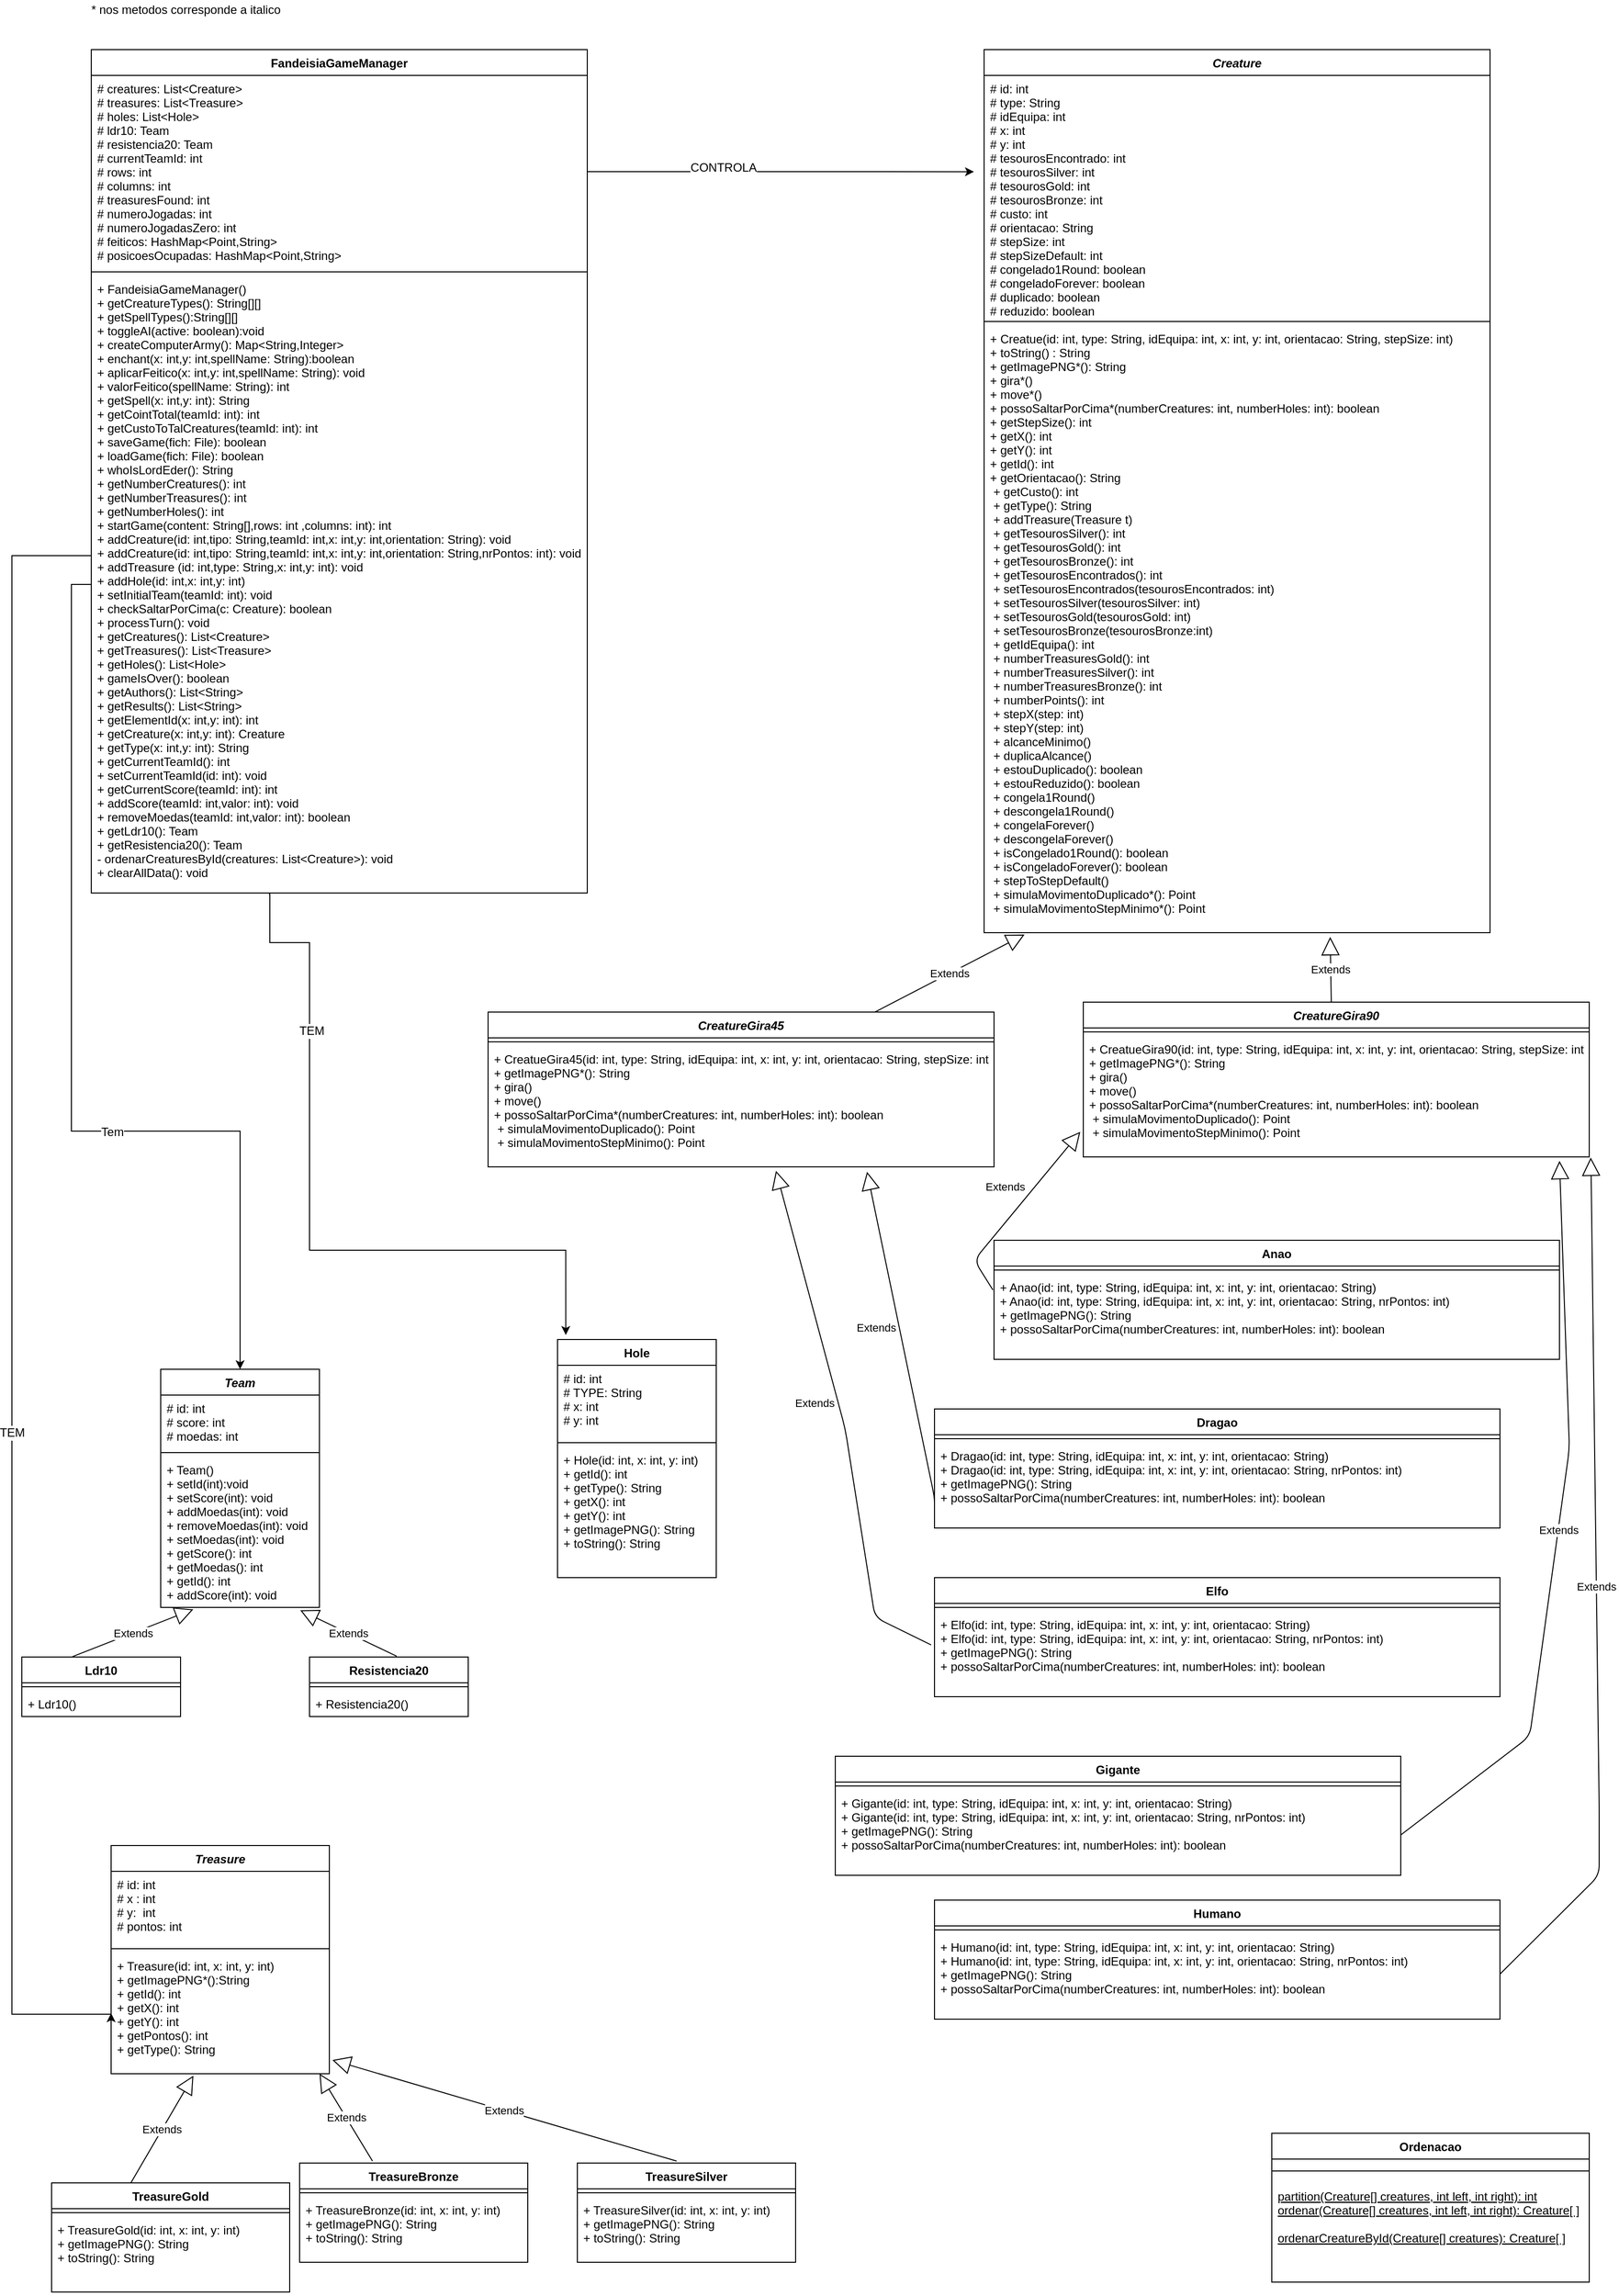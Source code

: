 <mxfile version="12.4.8" type="device"><diagram id="_RySY4dyq-NvmwX4XDjo" name="Page-1"><mxGraphModel dx="1360" dy="834" grid="1" gridSize="10" guides="1" tooltips="1" connect="1" arrows="1" fold="1" page="1" pageScale="1" pageWidth="827" pageHeight="1169" math="0" shadow="0"><root><mxCell id="0"/><mxCell id="1" parent="0"/><mxCell id="y1_gNtHeYpDI0A6aXws6-1" value="FandeisiaGameManager" style="swimlane;fontStyle=1;align=center;verticalAlign=top;childLayout=stackLayout;horizontal=1;startSize=26;horizontalStack=0;resizeParent=1;resizeParentMax=0;resizeLast=0;collapsible=1;marginBottom=0;" parent="1" vertex="1"><mxGeometry x="100" y="70" width="500" height="850" as="geometry"/></mxCell><mxCell id="y1_gNtHeYpDI0A6aXws6-2" value="# creatures: List&lt;Creature&gt;&#10;# treasures: List&lt;Treasure&gt;&#10;# holes: List&lt;Hole&gt;&#10;# ldr10: Team&#10;# resistencia20: Team&#10;# currentTeamId: int&#10;# rows: int&#10;# columns: int&#10;# treasuresFound: int&#10;# numeroJogadas: int&#10;# numeroJogadasZero: int&#10;# feiticos: HashMap&lt;Point,String&gt;&#10;# posicoesOcupadas: HashMap&lt;Point,String&gt;&#10;&#10;" style="text;strokeColor=none;fillColor=none;align=left;verticalAlign=top;spacingLeft=4;spacingRight=4;overflow=hidden;rotatable=0;points=[[0,0.5],[1,0.5]];portConstraint=eastwest;" parent="y1_gNtHeYpDI0A6aXws6-1" vertex="1"><mxGeometry y="26" width="500" height="194" as="geometry"/></mxCell><mxCell id="y1_gNtHeYpDI0A6aXws6-3" value="" style="line;strokeWidth=1;fillColor=none;align=left;verticalAlign=middle;spacingTop=-1;spacingLeft=3;spacingRight=3;rotatable=0;labelPosition=right;points=[];portConstraint=eastwest;" parent="y1_gNtHeYpDI0A6aXws6-1" vertex="1"><mxGeometry y="220" width="500" height="8" as="geometry"/></mxCell><mxCell id="y1_gNtHeYpDI0A6aXws6-4" value="+ FandeisiaGameManager()&#10;+ getCreatureTypes(): String[][]&#10;+ getSpellTypes():String[][]&#10;+ toggleAI(active: boolean):void&#10;+ createComputerArmy(): Map&lt;String,Integer&gt;&#10;+ enchant(x: int,y: int,spellName: String):boolean&#10;+ aplicarFeitico(x: int,y: int,spellName: String): void&#10;+ valorFeitico(spellName: String): int&#10;+ getSpell(x: int,y: int): String&#10;+ getCointTotal(teamId: int): int&#10;+ getCustoToTalCreatures(teamId: int): int&#10;+ saveGame(fich: File): boolean&#10;+ loadGame(fich: File): boolean&#10;+ whoIsLordEder(): String&#10;+ getNumberCreatures(): int&#10;+ getNumberTreasures(): int&#10;+ getNumberHoles(): int&#10;+ startGame(content: String[],rows: int ,columns: int): int&#10;+ addCreature(id: int,tipo: String,teamId: int,x: int,y: int,orientation: String): void&#10;+ addCreature(id: int,tipo: String,teamId: int,x: int,y: int,orientation: String,nrPontos: int): void&#10;+ addTreasure (id: int,type: String,x: int,y: int): void&#10;+ addHole(id: int,x: int,y: int)&#10;+ setInitialTeam(teamId: int): void&#10;+ checkSaltarPorCima(c: Creature): boolean&#10;+ processTurn(): void&#10;+ getCreatures(): List&lt;Creature&gt;&#10;+ getTreasures(): List&lt;Treasure&gt;&#10;+ getHoles(): List&lt;Hole&gt;&#10;+ gameIsOver(): boolean&#10;+ getAuthors(): List&lt;String&gt;&#10;+ getResults(): List&lt;String&gt;&#10;+ getElementId(x: int,y: int): int&#10;+ getCreature(x: int,y: int): Creature&#10;+ getType(x: int,y: int): String&#10;+ getCurrentTeamId(): int&#10;+ setCurrentTeamId(id: int): void&#10;+ getCurrentScore(teamId: int): int&#10;+ addScore(teamId: int,valor: int): void&#10;+ removeMoedas(teamId: int,valor: int): boolean&#10;+ getLdr10(): Team&#10;+ getResistencia20(): Team&#10;- ordenarCreaturesById(creatures: List&lt;Creature&gt;): void&#10;+ clearAllData(): void&#10;" style="text;strokeColor=none;fillColor=none;align=left;verticalAlign=top;spacingLeft=4;spacingRight=4;overflow=hidden;rotatable=0;points=[[0,0.5],[1,0.5]];portConstraint=eastwest;" parent="y1_gNtHeYpDI0A6aXws6-1" vertex="1"><mxGeometry y="228" width="500" height="622" as="geometry"/></mxCell><mxCell id="y1_gNtHeYpDI0A6aXws6-10" value="Treasure&#10;" style="swimlane;fontStyle=3;align=center;verticalAlign=top;childLayout=stackLayout;horizontal=1;startSize=26;horizontalStack=0;resizeParent=1;resizeParentMax=0;resizeLast=0;collapsible=1;marginBottom=0;" parent="1" vertex="1"><mxGeometry x="120" y="1880" width="220" height="230" as="geometry"/></mxCell><mxCell id="y1_gNtHeYpDI0A6aXws6-11" value="# id: int&#10;# x : int&#10;# y:  int&#10;# pontos: int" style="text;strokeColor=none;fillColor=none;align=left;verticalAlign=top;spacingLeft=4;spacingRight=4;overflow=hidden;rotatable=0;points=[[0,0.5],[1,0.5]];portConstraint=eastwest;" parent="y1_gNtHeYpDI0A6aXws6-10" vertex="1"><mxGeometry y="26" width="220" height="74" as="geometry"/></mxCell><mxCell id="y1_gNtHeYpDI0A6aXws6-12" value="" style="line;strokeWidth=1;fillColor=none;align=left;verticalAlign=middle;spacingTop=-1;spacingLeft=3;spacingRight=3;rotatable=0;labelPosition=right;points=[];portConstraint=eastwest;" parent="y1_gNtHeYpDI0A6aXws6-10" vertex="1"><mxGeometry y="100" width="220" height="8" as="geometry"/></mxCell><mxCell id="y1_gNtHeYpDI0A6aXws6-13" value="+ Treasure(id: int, x: int, y: int)&#10;+ getImagePNG*():String&#10;+ getId(): int&#10;+ getX(): int&#10;+ getY(): int&#10;+ getPontos(): int&#10;+ getType(): String" style="text;strokeColor=none;fillColor=none;align=left;verticalAlign=top;spacingLeft=4;spacingRight=4;overflow=hidden;rotatable=0;points=[[0,0.5],[1,0.5]];portConstraint=eastwest;" parent="y1_gNtHeYpDI0A6aXws6-10" vertex="1"><mxGeometry y="108" width="220" height="122" as="geometry"/></mxCell><mxCell id="y1_gNtHeYpDI0A6aXws6-14" value="TreasureGold" style="swimlane;fontStyle=1;align=center;verticalAlign=top;childLayout=stackLayout;horizontal=1;startSize=26;horizontalStack=0;resizeParent=1;resizeParentMax=0;resizeLast=0;collapsible=1;marginBottom=0;" parent="1" vertex="1"><mxGeometry x="60" y="2220" width="240" height="110" as="geometry"/></mxCell><mxCell id="y1_gNtHeYpDI0A6aXws6-16" value="" style="line;strokeWidth=1;fillColor=none;align=left;verticalAlign=middle;spacingTop=-1;spacingLeft=3;spacingRight=3;rotatable=0;labelPosition=right;points=[];portConstraint=eastwest;" parent="y1_gNtHeYpDI0A6aXws6-14" vertex="1"><mxGeometry y="26" width="240" height="8" as="geometry"/></mxCell><mxCell id="y1_gNtHeYpDI0A6aXws6-17" value="+ TreasureGold(id: int, x: int, y: int)&#10;+ getImagePNG(): String&#10;+ toString(): String" style="text;strokeColor=none;fillColor=none;align=left;verticalAlign=top;spacingLeft=4;spacingRight=4;overflow=hidden;rotatable=0;points=[[0,0.5],[1,0.5]];portConstraint=eastwest;" parent="y1_gNtHeYpDI0A6aXws6-14" vertex="1"><mxGeometry y="34" width="240" height="76" as="geometry"/></mxCell><mxCell id="y1_gNtHeYpDI0A6aXws6-18" value="TreasureBronze" style="swimlane;fontStyle=1;align=center;verticalAlign=top;childLayout=stackLayout;horizontal=1;startSize=26;horizontalStack=0;resizeParent=1;resizeParentMax=0;resizeLast=0;collapsible=1;marginBottom=0;" parent="1" vertex="1"><mxGeometry x="310" y="2200" width="230" height="100" as="geometry"/></mxCell><mxCell id="y1_gNtHeYpDI0A6aXws6-20" value="" style="line;strokeWidth=1;fillColor=none;align=left;verticalAlign=middle;spacingTop=-1;spacingLeft=3;spacingRight=3;rotatable=0;labelPosition=right;points=[];portConstraint=eastwest;" parent="y1_gNtHeYpDI0A6aXws6-18" vertex="1"><mxGeometry y="26" width="230" height="8" as="geometry"/></mxCell><mxCell id="y1_gNtHeYpDI0A6aXws6-21" value="+ TreasureBronze(id: int, x: int, y: int)&#10;+ getImagePNG(): String&#10;+ toString(): String" style="text;strokeColor=none;fillColor=none;align=left;verticalAlign=top;spacingLeft=4;spacingRight=4;overflow=hidden;rotatable=0;points=[[0,0.5],[1,0.5]];portConstraint=eastwest;" parent="y1_gNtHeYpDI0A6aXws6-18" vertex="1"><mxGeometry y="34" width="230" height="66" as="geometry"/></mxCell><mxCell id="y1_gNtHeYpDI0A6aXws6-22" value="TreasureSilver" style="swimlane;fontStyle=1;align=center;verticalAlign=top;childLayout=stackLayout;horizontal=1;startSize=26;horizontalStack=0;resizeParent=1;resizeParentMax=0;resizeLast=0;collapsible=1;marginBottom=0;" parent="1" vertex="1"><mxGeometry x="590" y="2200" width="220" height="100" as="geometry"/></mxCell><mxCell id="y1_gNtHeYpDI0A6aXws6-24" value="" style="line;strokeWidth=1;fillColor=none;align=left;verticalAlign=middle;spacingTop=-1;spacingLeft=3;spacingRight=3;rotatable=0;labelPosition=right;points=[];portConstraint=eastwest;" parent="y1_gNtHeYpDI0A6aXws6-22" vertex="1"><mxGeometry y="26" width="220" height="8" as="geometry"/></mxCell><mxCell id="y1_gNtHeYpDI0A6aXws6-25" value="+ TreasureSilver(id: int, x: int, y: int)&#10;+ getImagePNG(): String&#10;+ toString(): String" style="text;strokeColor=none;fillColor=none;align=left;verticalAlign=top;spacingLeft=4;spacingRight=4;overflow=hidden;rotatable=0;points=[[0,0.5],[1,0.5]];portConstraint=eastwest;" parent="y1_gNtHeYpDI0A6aXws6-22" vertex="1"><mxGeometry y="34" width="220" height="66" as="geometry"/></mxCell><mxCell id="y1_gNtHeYpDI0A6aXws6-26" value="Team" style="swimlane;fontStyle=3;align=center;verticalAlign=top;childLayout=stackLayout;horizontal=1;startSize=26;horizontalStack=0;resizeParent=1;resizeParentMax=0;resizeLast=0;collapsible=1;marginBottom=0;" parent="1" vertex="1"><mxGeometry x="170" y="1400" width="160" height="240" as="geometry"/></mxCell><mxCell id="y1_gNtHeYpDI0A6aXws6-27" value="# id: int&#10;# score: int&#10;# moedas: int" style="text;strokeColor=none;fillColor=none;align=left;verticalAlign=top;spacingLeft=4;spacingRight=4;overflow=hidden;rotatable=0;points=[[0,0.5],[1,0.5]];portConstraint=eastwest;" parent="y1_gNtHeYpDI0A6aXws6-26" vertex="1"><mxGeometry y="26" width="160" height="54" as="geometry"/></mxCell><mxCell id="y1_gNtHeYpDI0A6aXws6-28" value="" style="line;strokeWidth=1;fillColor=none;align=left;verticalAlign=middle;spacingTop=-1;spacingLeft=3;spacingRight=3;rotatable=0;labelPosition=right;points=[];portConstraint=eastwest;" parent="y1_gNtHeYpDI0A6aXws6-26" vertex="1"><mxGeometry y="80" width="160" height="8" as="geometry"/></mxCell><mxCell id="y1_gNtHeYpDI0A6aXws6-29" value="+ Team()&#10;+ setId(int):void&#10;+ setScore(int): void&#10;+ addMoedas(int): void&#10;+ removeMoedas(int): void&#10;+ setMoedas(int): void&#10;+ getScore(): int&#10;+ getMoedas(): int&#10;+ getId(): int&#10;+ addScore(int): void&#10;" style="text;strokeColor=none;fillColor=none;align=left;verticalAlign=top;spacingLeft=4;spacingRight=4;overflow=hidden;rotatable=0;points=[[0,0.5],[1,0.5]];portConstraint=eastwest;" parent="y1_gNtHeYpDI0A6aXws6-26" vertex="1"><mxGeometry y="88" width="160" height="152" as="geometry"/></mxCell><mxCell id="y1_gNtHeYpDI0A6aXws6-30" value="Ldr10" style="swimlane;fontStyle=1;align=center;verticalAlign=top;childLayout=stackLayout;horizontal=1;startSize=26;horizontalStack=0;resizeParent=1;resizeParentMax=0;resizeLast=0;collapsible=1;marginBottom=0;" parent="1" vertex="1"><mxGeometry x="30" y="1690" width="160" height="60" as="geometry"/></mxCell><mxCell id="y1_gNtHeYpDI0A6aXws6-32" value="" style="line;strokeWidth=1;fillColor=none;align=left;verticalAlign=middle;spacingTop=-1;spacingLeft=3;spacingRight=3;rotatable=0;labelPosition=right;points=[];portConstraint=eastwest;" parent="y1_gNtHeYpDI0A6aXws6-30" vertex="1"><mxGeometry y="26" width="160" height="8" as="geometry"/></mxCell><mxCell id="y1_gNtHeYpDI0A6aXws6-33" value="+ Ldr10() " style="text;strokeColor=none;fillColor=none;align=left;verticalAlign=top;spacingLeft=4;spacingRight=4;overflow=hidden;rotatable=0;points=[[0,0.5],[1,0.5]];portConstraint=eastwest;" parent="y1_gNtHeYpDI0A6aXws6-30" vertex="1"><mxGeometry y="34" width="160" height="26" as="geometry"/></mxCell><mxCell id="y1_gNtHeYpDI0A6aXws6-34" value="Resistencia20" style="swimlane;fontStyle=1;align=center;verticalAlign=top;childLayout=stackLayout;horizontal=1;startSize=26;horizontalStack=0;resizeParent=1;resizeParentMax=0;resizeLast=0;collapsible=1;marginBottom=0;" parent="1" vertex="1"><mxGeometry x="320" y="1690" width="160" height="60" as="geometry"/></mxCell><mxCell id="y1_gNtHeYpDI0A6aXws6-36" value="" style="line;strokeWidth=1;fillColor=none;align=left;verticalAlign=middle;spacingTop=-1;spacingLeft=3;spacingRight=3;rotatable=0;labelPosition=right;points=[];portConstraint=eastwest;" parent="y1_gNtHeYpDI0A6aXws6-34" vertex="1"><mxGeometry y="26" width="160" height="8" as="geometry"/></mxCell><mxCell id="y1_gNtHeYpDI0A6aXws6-37" value="+ Resistencia20()" style="text;strokeColor=none;fillColor=none;align=left;verticalAlign=top;spacingLeft=4;spacingRight=4;overflow=hidden;rotatable=0;points=[[0,0.5],[1,0.5]];portConstraint=eastwest;" parent="y1_gNtHeYpDI0A6aXws6-34" vertex="1"><mxGeometry y="34" width="160" height="26" as="geometry"/></mxCell><mxCell id="y1_gNtHeYpDI0A6aXws6-40" value="Hole" style="swimlane;fontStyle=1;align=center;verticalAlign=top;childLayout=stackLayout;horizontal=1;startSize=26;horizontalStack=0;resizeParent=1;resizeParentMax=0;resizeLast=0;collapsible=1;marginBottom=0;" parent="1" vertex="1"><mxGeometry x="570" y="1370" width="160" height="240" as="geometry"/></mxCell><mxCell id="y1_gNtHeYpDI0A6aXws6-41" value="# id: int&#10;# TYPE: String&#10;# x: int&#10;# y: int" style="text;strokeColor=none;fillColor=none;align=left;verticalAlign=top;spacingLeft=4;spacingRight=4;overflow=hidden;rotatable=0;points=[[0,0.5],[1,0.5]];portConstraint=eastwest;" parent="y1_gNtHeYpDI0A6aXws6-40" vertex="1"><mxGeometry y="26" width="160" height="74" as="geometry"/></mxCell><mxCell id="y1_gNtHeYpDI0A6aXws6-42" value="" style="line;strokeWidth=1;fillColor=none;align=left;verticalAlign=middle;spacingTop=-1;spacingLeft=3;spacingRight=3;rotatable=0;labelPosition=right;points=[];portConstraint=eastwest;" parent="y1_gNtHeYpDI0A6aXws6-40" vertex="1"><mxGeometry y="100" width="160" height="8" as="geometry"/></mxCell><mxCell id="y1_gNtHeYpDI0A6aXws6-43" value="+ Hole(id: int, x: int, y: int)&#10;+ getId(): int&#10;+ getType(): String&#10;+ getX(): int&#10;+ getY(): int&#10;+ getImagePNG(): String&#10;+ toString(): String" style="text;strokeColor=none;fillColor=none;align=left;verticalAlign=top;spacingLeft=4;spacingRight=4;overflow=hidden;rotatable=0;points=[[0,0.5],[1,0.5]];portConstraint=eastwest;" parent="y1_gNtHeYpDI0A6aXws6-40" vertex="1"><mxGeometry y="108" width="160" height="132" as="geometry"/></mxCell><mxCell id="y1_gNtHeYpDI0A6aXws6-44" value="Creature" style="swimlane;fontStyle=3;align=center;verticalAlign=top;childLayout=stackLayout;horizontal=1;startSize=26;horizontalStack=0;resizeParent=1;resizeParentMax=0;resizeLast=0;collapsible=1;marginBottom=0;" parent="1" vertex="1"><mxGeometry x="1000" y="70" width="510" height="890" as="geometry"/></mxCell><mxCell id="y1_gNtHeYpDI0A6aXws6-45" value="# id: int&#10;# type: String&#10;# idEquipa: int&#10;# x: int&#10;# y: int&#10;# tesourosEncontrado: int&#10;# tesourosSilver: int&#10;# tesourosGold: int&#10;# tesourosBronze: int&#10;# custo: int&#10;# orientacao: String&#10;# stepSize: int&#10;# stepSizeDefault: int&#10;# congelado1Round: boolean&#10;# congeladoForever: boolean&#10;# duplicado: boolean&#10;# reduzido: boolean&#10;" style="text;strokeColor=none;fillColor=none;align=left;verticalAlign=top;spacingLeft=4;spacingRight=4;overflow=hidden;rotatable=0;points=[[0,0.5],[1,0.5]];portConstraint=eastwest;" parent="y1_gNtHeYpDI0A6aXws6-44" vertex="1"><mxGeometry y="26" width="510" height="244" as="geometry"/></mxCell><mxCell id="y1_gNtHeYpDI0A6aXws6-46" value="" style="line;strokeWidth=1;fillColor=none;align=left;verticalAlign=middle;spacingTop=-1;spacingLeft=3;spacingRight=3;rotatable=0;labelPosition=right;points=[];portConstraint=eastwest;" parent="y1_gNtHeYpDI0A6aXws6-44" vertex="1"><mxGeometry y="270" width="510" height="8" as="geometry"/></mxCell><mxCell id="y1_gNtHeYpDI0A6aXws6-47" value="+ Creatue(id: int, type: String, idEquipa: int, x: int, y: int, orientacao: String, stepSize: int)&#10;+ toString() : String&#10;+ getImagePNG*(): String&#10;+ gira*()&#10;+ move*()&#10;+ possoSaltarPorCima*(numberCreatures: int, numberHoles: int): boolean&#10;+ getStepSize(): int&#10;+ getX(): int&#10;+ getY(): int&#10;+ getId(): int&#10;+ getOrientacao(): String&#10; + getCusto(): int&#10; + getType(): String&#10; + addTreasure(Treasure t)&#10; + getTesourosSilver(): int&#10; + getTesourosGold(): int&#10; + getTesourosBronze(): int&#10; + getTesourosEncontrados(): int &#10; + setTesourosEncontrados(tesourosEncontrados: int)&#10; + setTesourosSilver(tesourosSilver: int) &#10; + setTesourosGold(tesourosGold: int) &#10; + setTesourosBronze(tesourosBronze:int) &#10; + getIdEquipa(): int&#10; + numberTreasuresGold(): int&#10; + numberTreasuresSilver(): int &#10; + numberTreasuresBronze(): int&#10; + numberPoints(): int&#10; + stepX(step: int) &#10; + stepY(step: int) &#10; + alcanceMinimo() &#10; + duplicaAlcance() &#10; + estouDuplicado(): boolean &#10; + estouReduzido(): boolean&#10; + congela1Round()&#10; + descongela1Round()&#10; + congelaForever() &#10; + descongelaForever() &#10; + isCongelado1Round(): boolean&#10; + isCongeladoForever(): boolean&#10; + stepToStepDefault()&#10; + simulaMovimentoDuplicado*(): Point&#10; + simulaMovimentoStepMinimo*(): Point&#10;&#10; " style="text;strokeColor=none;fillColor=none;align=left;verticalAlign=top;spacingLeft=4;spacingRight=4;overflow=hidden;rotatable=0;points=[[0,0.5],[1,0.5]];portConstraint=eastwest;" parent="y1_gNtHeYpDI0A6aXws6-44" vertex="1"><mxGeometry y="278" width="510" height="612" as="geometry"/></mxCell><mxCell id="y1_gNtHeYpDI0A6aXws6-48" value="CreatureGira45" style="swimlane;fontStyle=3;align=center;verticalAlign=top;childLayout=stackLayout;horizontal=1;startSize=26;horizontalStack=0;resizeParent=1;resizeParentMax=0;resizeLast=0;collapsible=1;marginBottom=0;" parent="1" vertex="1"><mxGeometry x="500" y="1040" width="510" height="156" as="geometry"/></mxCell><mxCell id="y1_gNtHeYpDI0A6aXws6-49" value="" style="line;strokeWidth=1;fillColor=none;align=left;verticalAlign=middle;spacingTop=-1;spacingLeft=3;spacingRight=3;rotatable=0;labelPosition=right;points=[];portConstraint=eastwest;" parent="y1_gNtHeYpDI0A6aXws6-48" vertex="1"><mxGeometry y="26" width="510" height="8" as="geometry"/></mxCell><mxCell id="y1_gNtHeYpDI0A6aXws6-50" value="+ CreatueGira45(id: int, type: String, idEquipa: int, x: int, y: int, orientacao: String, stepSize: int)&#10;+ getImagePNG*(): String&#10;+ gira()&#10;+ move()&#10;+ possoSaltarPorCima*(numberCreatures: int, numberHoles: int): boolean&#10; + simulaMovimentoDuplicado(): Point&#10; + simulaMovimentoStepMinimo(): Point&#10;&#10; " style="text;strokeColor=none;fillColor=none;align=left;verticalAlign=top;spacingLeft=4;spacingRight=4;overflow=hidden;rotatable=0;points=[[0,0.5],[1,0.5]];portConstraint=eastwest;" parent="y1_gNtHeYpDI0A6aXws6-48" vertex="1"><mxGeometry y="34" width="510" height="122" as="geometry"/></mxCell><mxCell id="y1_gNtHeYpDI0A6aXws6-51" value="CreatureGira90" style="swimlane;fontStyle=3;align=center;verticalAlign=top;childLayout=stackLayout;horizontal=1;startSize=26;horizontalStack=0;resizeParent=1;resizeParentMax=0;resizeLast=0;collapsible=1;marginBottom=0;" parent="1" vertex="1"><mxGeometry x="1100" y="1030" width="510" height="156" as="geometry"/></mxCell><mxCell id="y1_gNtHeYpDI0A6aXws6-52" value="" style="line;strokeWidth=1;fillColor=none;align=left;verticalAlign=middle;spacingTop=-1;spacingLeft=3;spacingRight=3;rotatable=0;labelPosition=right;points=[];portConstraint=eastwest;" parent="y1_gNtHeYpDI0A6aXws6-51" vertex="1"><mxGeometry y="26" width="510" height="8" as="geometry"/></mxCell><mxCell id="y1_gNtHeYpDI0A6aXws6-53" value="+ CreatueGira90(id: int, type: String, idEquipa: int, x: int, y: int, orientacao: String, stepSize: int)&#10;+ getImagePNG*(): String&#10;+ gira()&#10;+ move()&#10;+ possoSaltarPorCima*(numberCreatures: int, numberHoles: int): boolean&#10; + simulaMovimentoDuplicado(): Point&#10; + simulaMovimentoStepMinimo(): Point&#10;&#10; " style="text;strokeColor=none;fillColor=none;align=left;verticalAlign=top;spacingLeft=4;spacingRight=4;overflow=hidden;rotatable=0;points=[[0,0.5],[1,0.5]];portConstraint=eastwest;" parent="y1_gNtHeYpDI0A6aXws6-51" vertex="1"><mxGeometry y="34" width="510" height="122" as="geometry"/></mxCell><mxCell id="y1_gNtHeYpDI0A6aXws6-54" value="Dragao" style="swimlane;fontStyle=1;align=center;verticalAlign=top;childLayout=stackLayout;horizontal=1;startSize=26;horizontalStack=0;resizeParent=1;resizeParentMax=0;resizeLast=0;collapsible=1;marginBottom=0;" parent="1" vertex="1"><mxGeometry x="950" y="1440" width="570" height="120" as="geometry"/></mxCell><mxCell id="y1_gNtHeYpDI0A6aXws6-55" value="" style="line;strokeWidth=1;fillColor=none;align=left;verticalAlign=middle;spacingTop=-1;spacingLeft=3;spacingRight=3;rotatable=0;labelPosition=right;points=[];portConstraint=eastwest;" parent="y1_gNtHeYpDI0A6aXws6-54" vertex="1"><mxGeometry y="26" width="570" height="8" as="geometry"/></mxCell><mxCell id="y1_gNtHeYpDI0A6aXws6-56" value="+ Dragao(id: int, type: String, idEquipa: int, x: int, y: int, orientacao: String)&#10;+ Dragao(id: int, type: String, idEquipa: int, x: int, y: int, orientacao: String, nrPontos: int)&#10;+ getImagePNG(): String&#10;+ possoSaltarPorCima(numberCreatures: int, numberHoles: int): boolean&#10;&#10; " style="text;strokeColor=none;fillColor=none;align=left;verticalAlign=top;spacingLeft=4;spacingRight=4;overflow=hidden;rotatable=0;points=[[0,0.5],[1,0.5]];portConstraint=eastwest;" parent="y1_gNtHeYpDI0A6aXws6-54" vertex="1"><mxGeometry y="34" width="570" height="86" as="geometry"/></mxCell><mxCell id="y1_gNtHeYpDI0A6aXws6-57" value="Anao" style="swimlane;fontStyle=1;align=center;verticalAlign=top;childLayout=stackLayout;horizontal=1;startSize=26;horizontalStack=0;resizeParent=1;resizeParentMax=0;resizeLast=0;collapsible=1;marginBottom=0;" parent="1" vertex="1"><mxGeometry x="1010" y="1270" width="570" height="120" as="geometry"/></mxCell><mxCell id="y1_gNtHeYpDI0A6aXws6-58" value="" style="line;strokeWidth=1;fillColor=none;align=left;verticalAlign=middle;spacingTop=-1;spacingLeft=3;spacingRight=3;rotatable=0;labelPosition=right;points=[];portConstraint=eastwest;" parent="y1_gNtHeYpDI0A6aXws6-57" vertex="1"><mxGeometry y="26" width="570" height="8" as="geometry"/></mxCell><mxCell id="y1_gNtHeYpDI0A6aXws6-59" value="+ Anao(id: int, type: String, idEquipa: int, x: int, y: int, orientacao: String)&#10;+ Anao(id: int, type: String, idEquipa: int, x: int, y: int, orientacao: String, nrPontos: int)&#10;+ getImagePNG(): String&#10;+ possoSaltarPorCima(numberCreatures: int, numberHoles: int): boolean&#10;&#10; " style="text;strokeColor=none;fillColor=none;align=left;verticalAlign=top;spacingLeft=4;spacingRight=4;overflow=hidden;rotatable=0;points=[[0,0.5],[1,0.5]];portConstraint=eastwest;" parent="y1_gNtHeYpDI0A6aXws6-57" vertex="1"><mxGeometry y="34" width="570" height="86" as="geometry"/></mxCell><mxCell id="y1_gNtHeYpDI0A6aXws6-60" value="Elfo" style="swimlane;fontStyle=1;align=center;verticalAlign=top;childLayout=stackLayout;horizontal=1;startSize=26;horizontalStack=0;resizeParent=1;resizeParentMax=0;resizeLast=0;collapsible=1;marginBottom=0;" parent="1" vertex="1"><mxGeometry x="950" y="1610" width="570" height="120" as="geometry"/></mxCell><mxCell id="y1_gNtHeYpDI0A6aXws6-61" value="" style="line;strokeWidth=1;fillColor=none;align=left;verticalAlign=middle;spacingTop=-1;spacingLeft=3;spacingRight=3;rotatable=0;labelPosition=right;points=[];portConstraint=eastwest;" parent="y1_gNtHeYpDI0A6aXws6-60" vertex="1"><mxGeometry y="26" width="570" height="8" as="geometry"/></mxCell><mxCell id="y1_gNtHeYpDI0A6aXws6-62" value="+ Elfo(id: int, type: String, idEquipa: int, x: int, y: int, orientacao: String)&#10;+ Elfo(id: int, type: String, idEquipa: int, x: int, y: int, orientacao: String, nrPontos: int)&#10;+ getImagePNG(): String&#10;+ possoSaltarPorCima(numberCreatures: int, numberHoles: int): boolean&#10;&#10; " style="text;strokeColor=none;fillColor=none;align=left;verticalAlign=top;spacingLeft=4;spacingRight=4;overflow=hidden;rotatable=0;points=[[0,0.5],[1,0.5]];portConstraint=eastwest;" parent="y1_gNtHeYpDI0A6aXws6-60" vertex="1"><mxGeometry y="34" width="570" height="86" as="geometry"/></mxCell><mxCell id="y1_gNtHeYpDI0A6aXws6-63" value="Gigante" style="swimlane;fontStyle=1;align=center;verticalAlign=top;childLayout=stackLayout;horizontal=1;startSize=26;horizontalStack=0;resizeParent=1;resizeParentMax=0;resizeLast=0;collapsible=1;marginBottom=0;" parent="1" vertex="1"><mxGeometry x="850" y="1790" width="570" height="120" as="geometry"/></mxCell><mxCell id="y1_gNtHeYpDI0A6aXws6-64" value="" style="line;strokeWidth=1;fillColor=none;align=left;verticalAlign=middle;spacingTop=-1;spacingLeft=3;spacingRight=3;rotatable=0;labelPosition=right;points=[];portConstraint=eastwest;" parent="y1_gNtHeYpDI0A6aXws6-63" vertex="1"><mxGeometry y="26" width="570" height="8" as="geometry"/></mxCell><mxCell id="y1_gNtHeYpDI0A6aXws6-65" value="+ Gigante(id: int, type: String, idEquipa: int, x: int, y: int, orientacao: String)&#10;+ Gigante(id: int, type: String, idEquipa: int, x: int, y: int, orientacao: String, nrPontos: int)&#10;+ getImagePNG(): String&#10;+ possoSaltarPorCima(numberCreatures: int, numberHoles: int): boolean&#10;&#10; " style="text;strokeColor=none;fillColor=none;align=left;verticalAlign=top;spacingLeft=4;spacingRight=4;overflow=hidden;rotatable=0;points=[[0,0.5],[1,0.5]];portConstraint=eastwest;" parent="y1_gNtHeYpDI0A6aXws6-63" vertex="1"><mxGeometry y="34" width="570" height="86" as="geometry"/></mxCell><mxCell id="y1_gNtHeYpDI0A6aXws6-66" value="Humano" style="swimlane;fontStyle=1;align=center;verticalAlign=top;childLayout=stackLayout;horizontal=1;startSize=26;horizontalStack=0;resizeParent=1;resizeParentMax=0;resizeLast=0;collapsible=1;marginBottom=0;" parent="1" vertex="1"><mxGeometry x="950" y="1935" width="570" height="120" as="geometry"/></mxCell><mxCell id="y1_gNtHeYpDI0A6aXws6-67" value="" style="line;strokeWidth=1;fillColor=none;align=left;verticalAlign=middle;spacingTop=-1;spacingLeft=3;spacingRight=3;rotatable=0;labelPosition=right;points=[];portConstraint=eastwest;" parent="y1_gNtHeYpDI0A6aXws6-66" vertex="1"><mxGeometry y="26" width="570" height="8" as="geometry"/></mxCell><mxCell id="y1_gNtHeYpDI0A6aXws6-68" value="+ Humano(id: int, type: String, idEquipa: int, x: int, y: int, orientacao: String)&#10;+ Humano(id: int, type: String, idEquipa: int, x: int, y: int, orientacao: String, nrPontos: int)&#10;+ getImagePNG(): String&#10;+ possoSaltarPorCima(numberCreatures: int, numberHoles: int): boolean&#10;&#10; " style="text;strokeColor=none;fillColor=none;align=left;verticalAlign=top;spacingLeft=4;spacingRight=4;overflow=hidden;rotatable=0;points=[[0,0.5],[1,0.5]];portConstraint=eastwest;" parent="y1_gNtHeYpDI0A6aXws6-66" vertex="1"><mxGeometry y="34" width="570" height="86" as="geometry"/></mxCell><mxCell id="y1_gNtHeYpDI0A6aXws6-69" value="Ordenacao" style="swimlane;fontStyle=1;align=center;verticalAlign=top;childLayout=stackLayout;horizontal=1;startSize=26;horizontalStack=0;resizeParent=1;resizeParentMax=0;resizeLast=0;collapsible=1;marginBottom=0;" parent="1" vertex="1"><mxGeometry x="1290" y="2170" width="320" height="150" as="geometry"/></mxCell><mxCell id="y1_gNtHeYpDI0A6aXws6-70" value="" style="line;strokeWidth=1;fillColor=none;align=left;verticalAlign=middle;spacingTop=-1;spacingLeft=3;spacingRight=3;rotatable=0;labelPosition=right;points=[];portConstraint=eastwest;" parent="y1_gNtHeYpDI0A6aXws6-69" vertex="1"><mxGeometry y="26" width="320" height="24" as="geometry"/></mxCell><mxCell id="y1_gNtHeYpDI0A6aXws6-71" value="partition(Creature[] creatures, int left, int right): int&#10;ordenar(Creature[] creatures, int left, int right): Creature[ ]&#10;&#10;ordenarCreatureById(Creature[] creatures): Creature[ ]" style="text;strokeColor=none;fillColor=none;align=left;verticalAlign=top;spacingLeft=4;spacingRight=4;overflow=hidden;rotatable=0;points=[[0,0.5],[1,0.5]];portConstraint=eastwest;fontStyle=4" parent="y1_gNtHeYpDI0A6aXws6-69" vertex="1"><mxGeometry y="50" width="320" height="100" as="geometry"/></mxCell><mxCell id="y1_gNtHeYpDI0A6aXws6-72" style="edgeStyle=orthogonalEdgeStyle;rounded=0;orthogonalLoop=1;jettySize=auto;html=1;entryX=-0.02;entryY=0.398;entryDx=0;entryDy=0;entryPerimeter=0;" parent="1" source="y1_gNtHeYpDI0A6aXws6-2" target="y1_gNtHeYpDI0A6aXws6-45" edge="1"><mxGeometry relative="1" as="geometry"/></mxCell><mxCell id="y1_gNtHeYpDI0A6aXws6-73" value="CONTROLA" style="text;html=1;align=center;verticalAlign=middle;resizable=0;points=[];labelBackgroundColor=#ffffff;" parent="y1_gNtHeYpDI0A6aXws6-72" vertex="1" connectable="0"><mxGeometry x="0.026" y="63" relative="1" as="geometry"><mxPoint x="-63" y="59" as="offset"/></mxGeometry></mxCell><mxCell id="y1_gNtHeYpDI0A6aXws6-77" style="edgeStyle=orthogonalEdgeStyle;rounded=0;orthogonalLoop=1;jettySize=auto;html=1;entryX=0.5;entryY=0;entryDx=0;entryDy=0;" parent="1" source="y1_gNtHeYpDI0A6aXws6-4" target="y1_gNtHeYpDI0A6aXws6-26" edge="1"><mxGeometry relative="1" as="geometry"/></mxCell><mxCell id="y1_gNtHeYpDI0A6aXws6-78" value="Tem" style="text;html=1;align=center;verticalAlign=middle;resizable=0;points=[];labelBackgroundColor=#ffffff;" parent="y1_gNtHeYpDI0A6aXws6-77" vertex="1" connectable="0"><mxGeometry x="0.247" y="-1" relative="1" as="geometry"><mxPoint as="offset"/></mxGeometry></mxCell><mxCell id="y1_gNtHeYpDI0A6aXws6-79" style="edgeStyle=orthogonalEdgeStyle;rounded=0;orthogonalLoop=1;jettySize=auto;html=1;exitX=0.358;exitY=1.002;exitDx=0;exitDy=0;exitPerimeter=0;entryX=0.052;entryY=-0.019;entryDx=0;entryDy=0;entryPerimeter=0;" parent="1" source="y1_gNtHeYpDI0A6aXws6-4" target="y1_gNtHeYpDI0A6aXws6-40" edge="1"><mxGeometry relative="1" as="geometry"><mxPoint x="340" y="1350" as="targetPoint"/><Array as="points"><mxPoint x="280" y="970"/><mxPoint x="320" y="970"/><mxPoint x="320" y="1280"/><mxPoint x="578" y="1280"/></Array></mxGeometry></mxCell><mxCell id="y1_gNtHeYpDI0A6aXws6-80" value="TEM" style="text;html=1;align=center;verticalAlign=middle;resizable=0;points=[];labelBackgroundColor=#ffffff;" parent="y1_gNtHeYpDI0A6aXws6-79" vertex="1" connectable="0"><mxGeometry x="-0.519" y="2" relative="1" as="geometry"><mxPoint as="offset"/></mxGeometry></mxCell><mxCell id="y1_gNtHeYpDI0A6aXws6-81" value="Extends" style="endArrow=block;endSize=16;endFill=0;html=1;exitX=0.333;exitY=0;exitDx=0;exitDy=0;exitPerimeter=0;entryX=0.377;entryY=1.016;entryDx=0;entryDy=0;entryPerimeter=0;" parent="1" source="y1_gNtHeYpDI0A6aXws6-14" target="y1_gNtHeYpDI0A6aXws6-13" edge="1"><mxGeometry width="160" relative="1" as="geometry"><mxPoint x="100" y="2170" as="sourcePoint"/><mxPoint x="260" y="2170" as="targetPoint"/></mxGeometry></mxCell><mxCell id="y1_gNtHeYpDI0A6aXws6-82" value="Extends" style="endArrow=block;endSize=16;endFill=0;html=1;exitX=0.333;exitY=0;exitDx=0;exitDy=0;exitPerimeter=0;entryX=0.955;entryY=1;entryDx=0;entryDy=0;entryPerimeter=0;" parent="1" target="y1_gNtHeYpDI0A6aXws6-13" edge="1"><mxGeometry width="160" relative="1" as="geometry"><mxPoint x="383.49" y="2198.05" as="sourcePoint"/><mxPoint x="466.51" y="2110.002" as="targetPoint"/></mxGeometry></mxCell><mxCell id="y1_gNtHeYpDI0A6aXws6-83" value="Extends" style="endArrow=block;endSize=16;endFill=0;html=1;entryX=1.014;entryY=0.887;entryDx=0;entryDy=0;entryPerimeter=0;" parent="1" target="y1_gNtHeYpDI0A6aXws6-13" edge="1"><mxGeometry width="160" relative="1" as="geometry"><mxPoint x="690" y="2198" as="sourcePoint"/><mxPoint x="350" y="2100" as="targetPoint"/></mxGeometry></mxCell><mxCell id="y1_gNtHeYpDI0A6aXws6-84" value="Extends" style="endArrow=block;endSize=16;endFill=0;html=1;exitX=0.32;exitY=-0.007;exitDx=0;exitDy=0;exitPerimeter=0;entryX=0.205;entryY=1.013;entryDx=0;entryDy=0;entryPerimeter=0;" parent="1" source="y1_gNtHeYpDI0A6aXws6-30" target="y1_gNtHeYpDI0A6aXws6-29" edge="1"><mxGeometry width="160" relative="1" as="geometry"><mxPoint x="70" y="1679.41" as="sourcePoint"/><mxPoint x="230" y="1679.41" as="targetPoint"/></mxGeometry></mxCell><mxCell id="y1_gNtHeYpDI0A6aXws6-85" value="Extends" style="endArrow=block;endSize=16;endFill=0;html=1;exitX=0.549;exitY=-0.014;exitDx=0;exitDy=0;exitPerimeter=0;entryX=0.879;entryY=1.019;entryDx=0;entryDy=0;entryPerimeter=0;" parent="1" source="y1_gNtHeYpDI0A6aXws6-34" target="y1_gNtHeYpDI0A6aXws6-29" edge="1"><mxGeometry width="160" relative="1" as="geometry"><mxPoint x="352.43" y="1657.6" as="sourcePoint"/><mxPoint x="474.03" y="1609.996" as="targetPoint"/></mxGeometry></mxCell><mxCell id="y1_gNtHeYpDI0A6aXws6-86" value="Extends" style="endArrow=block;endSize=16;endFill=0;html=1;entryX=0.08;entryY=1.003;entryDx=0;entryDy=0;entryPerimeter=0;" parent="1" target="y1_gNtHeYpDI0A6aXws6-47" edge="1"><mxGeometry width="160" relative="1" as="geometry"><mxPoint x="890" y="1040" as="sourcePoint"/><mxPoint x="1050" y="1040" as="targetPoint"/></mxGeometry></mxCell><mxCell id="y1_gNtHeYpDI0A6aXws6-87" value="Extends" style="endArrow=block;endSize=16;endFill=0;html=1;entryX=0.684;entryY=1.007;entryDx=0;entryDy=0;entryPerimeter=0;" parent="1" target="y1_gNtHeYpDI0A6aXws6-47" edge="1"><mxGeometry width="160" relative="1" as="geometry"><mxPoint x="1350" y="1030" as="sourcePoint"/><mxPoint x="1500.8" y="951.836" as="targetPoint"/></mxGeometry></mxCell><mxCell id="y1_gNtHeYpDI0A6aXws6-88" value="Extends" style="endArrow=block;endSize=16;endFill=0;html=1;entryX=-0.006;entryY=0.793;entryDx=0;entryDy=0;entryPerimeter=0;exitX=-0.002;exitY=0.186;exitDx=0;exitDy=0;exitPerimeter=0;" parent="1" source="y1_gNtHeYpDI0A6aXws6-59" target="y1_gNtHeYpDI0A6aXws6-53" edge="1"><mxGeometry x="0.099" y="24" width="160" relative="1" as="geometry"><mxPoint x="951.16" y="1470" as="sourcePoint"/><mxPoint x="950.0" y="1404.284" as="targetPoint"/><Array as="points"><mxPoint x="990" y="1290"/></Array><mxPoint x="1" as="offset"/></mxGeometry></mxCell><mxCell id="y1_gNtHeYpDI0A6aXws6-89" value="Extends" style="endArrow=block;endSize=16;endFill=0;html=1;entryX=0.749;entryY=1.041;entryDx=0;entryDy=0;entryPerimeter=0;exitX=0;exitY=0.759;exitDx=0;exitDy=0;exitPerimeter=0;" parent="1" source="y1_gNtHeYpDI0A6aXws6-56" target="y1_gNtHeYpDI0A6aXws6-50" edge="1"><mxGeometry x="0.099" y="24" width="160" relative="1" as="geometry"><mxPoint x="978.86" y="1539.246" as="sourcePoint"/><mxPoint x="1046.94" y="1379.996" as="targetPoint"/><Array as="points"><mxPoint x="950" y="1529.25"/></Array><mxPoint x="1" as="offset"/></mxGeometry></mxCell><mxCell id="y1_gNtHeYpDI0A6aXws6-90" value="Extends" style="endArrow=block;endSize=16;endFill=0;html=1;entryX=0.569;entryY=1.033;entryDx=0;entryDy=0;entryPerimeter=0;exitX=-0.006;exitY=0.393;exitDx=0;exitDy=0;exitPerimeter=0;" parent="1" source="y1_gNtHeYpDI0A6aXws6-62" target="y1_gNtHeYpDI0A6aXws6-50" edge="1"><mxGeometry x="0.099" y="24" width="160" relative="1" as="geometry"><mxPoint x="880" y="1698" as="sourcePoint"/><mxPoint x="940.0" y="1370.002" as="targetPoint"/><Array as="points"><mxPoint x="890" y="1650"/><mxPoint x="860" y="1460"/></Array><mxPoint x="1" as="offset"/></mxGeometry></mxCell><mxCell id="y1_gNtHeYpDI0A6aXws6-92" value="Extends" style="endArrow=block;endSize=16;endFill=0;html=1;" parent="1" edge="1"><mxGeometry width="160" relative="1" as="geometry"><mxPoint x="1420" y="1869.41" as="sourcePoint"/><mxPoint x="1580" y="1190" as="targetPoint"/><Array as="points"><mxPoint x="1550" y="1770"/><mxPoint x="1590" y="1480"/></Array></mxGeometry></mxCell><mxCell id="y1_gNtHeYpDI0A6aXws6-93" value="Extends" style="endArrow=block;endSize=16;endFill=0;html=1;entryX=1.003;entryY=1.005;entryDx=0;entryDy=0;entryPerimeter=0;" parent="1" target="y1_gNtHeYpDI0A6aXws6-53" edge="1"><mxGeometry width="160" relative="1" as="geometry"><mxPoint x="1520" y="2009.63" as="sourcePoint"/><mxPoint x="1698.27" y="1330.368" as="targetPoint"/><Array as="points"><mxPoint x="1620" y="1910"/><mxPoint x="1620" y="1840"/><mxPoint x="1612" y="1210"/></Array></mxGeometry></mxCell><mxCell id="y1_gNtHeYpDI0A6aXws6-94" style="edgeStyle=orthogonalEdgeStyle;rounded=0;orthogonalLoop=1;jettySize=auto;html=1;entryX=0;entryY=0.5;entryDx=0;entryDy=0;" parent="1" source="y1_gNtHeYpDI0A6aXws6-4" target="y1_gNtHeYpDI0A6aXws6-13" edge="1"><mxGeometry relative="1" as="geometry"><mxPoint x="30" y="1960" as="targetPoint"/><Array as="points"><mxPoint x="20" y="580"/><mxPoint x="20" y="2050"/></Array></mxGeometry></mxCell><mxCell id="y1_gNtHeYpDI0A6aXws6-95" value="TEM" style="text;html=1;align=center;verticalAlign=middle;resizable=0;points=[];labelBackgroundColor=#ffffff;" parent="y1_gNtHeYpDI0A6aXws6-94" vertex="1" connectable="0"><mxGeometry x="0.168" relative="1" as="geometry"><mxPoint as="offset"/></mxGeometry></mxCell><mxCell id="y1_gNtHeYpDI0A6aXws6-96" value="* nos metodos corresponde a italico" style="text;html=1;align=center;verticalAlign=middle;resizable=0;points=[];autosize=1;" parent="1" vertex="1"><mxGeometry x="90" y="20" width="210" height="20" as="geometry"/></mxCell></root></mxGraphModel></diagram></mxfile>
